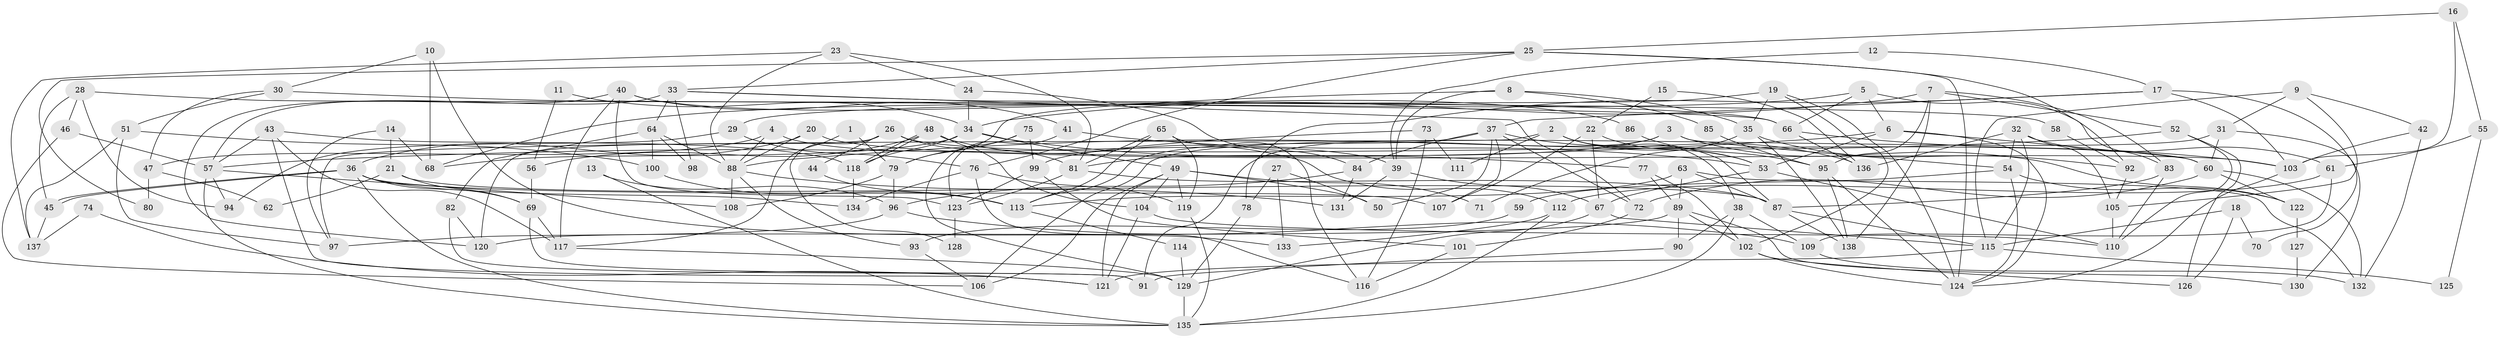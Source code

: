 // coarse degree distribution, {2: 0.14545454545454545, 7: 0.10909090909090909, 9: 0.05454545454545454, 8: 0.10909090909090909, 14: 0.01818181818181818, 4: 0.05454545454545454, 10: 0.03636363636363636, 3: 0.16363636363636364, 6: 0.07272727272727272, 18: 0.01818181818181818, 12: 0.03636363636363636, 11: 0.05454545454545454, 5: 0.10909090909090909, 15: 0.01818181818181818}
// Generated by graph-tools (version 1.1) at 2025/18/03/04/25 18:18:52]
// undirected, 138 vertices, 276 edges
graph export_dot {
graph [start="1"]
  node [color=gray90,style=filled];
  1;
  2;
  3;
  4;
  5;
  6;
  7;
  8;
  9;
  10;
  11;
  12;
  13;
  14;
  15;
  16;
  17;
  18;
  19;
  20;
  21;
  22;
  23;
  24;
  25;
  26;
  27;
  28;
  29;
  30;
  31;
  32;
  33;
  34;
  35;
  36;
  37;
  38;
  39;
  40;
  41;
  42;
  43;
  44;
  45;
  46;
  47;
  48;
  49;
  50;
  51;
  52;
  53;
  54;
  55;
  56;
  57;
  58;
  59;
  60;
  61;
  62;
  63;
  64;
  65;
  66;
  67;
  68;
  69;
  70;
  71;
  72;
  73;
  74;
  75;
  76;
  77;
  78;
  79;
  80;
  81;
  82;
  83;
  84;
  85;
  86;
  87;
  88;
  89;
  90;
  91;
  92;
  93;
  94;
  95;
  96;
  97;
  98;
  99;
  100;
  101;
  102;
  103;
  104;
  105;
  106;
  107;
  108;
  109;
  110;
  111;
  112;
  113;
  114;
  115;
  116;
  117;
  118;
  119;
  120;
  121;
  122;
  123;
  124;
  125;
  126;
  127;
  128;
  129;
  130;
  131;
  132;
  133;
  134;
  135;
  136;
  137;
  138;
  1 -- 79;
  1 -- 117;
  2 -- 53;
  2 -- 87;
  2 -- 38;
  2 -- 97;
  2 -- 111;
  3 -- 54;
  3 -- 81;
  3 -- 91;
  3 -- 122;
  4 -- 39;
  4 -- 88;
  4 -- 47;
  5 -- 6;
  5 -- 68;
  5 -- 66;
  5 -- 83;
  6 -- 60;
  6 -- 53;
  6 -- 57;
  6 -- 124;
  7 -- 34;
  7 -- 83;
  7 -- 52;
  7 -- 95;
  7 -- 138;
  8 -- 79;
  8 -- 39;
  8 -- 35;
  8 -- 85;
  9 -- 105;
  9 -- 115;
  9 -- 31;
  9 -- 42;
  10 -- 30;
  10 -- 133;
  10 -- 68;
  11 -- 34;
  11 -- 56;
  12 -- 17;
  12 -- 39;
  13 -- 96;
  13 -- 135;
  14 -- 68;
  14 -- 21;
  14 -- 97;
  15 -- 136;
  15 -- 22;
  16 -- 25;
  16 -- 103;
  16 -- 55;
  17 -- 103;
  17 -- 37;
  17 -- 70;
  17 -- 78;
  18 -- 115;
  18 -- 126;
  18 -- 70;
  19 -- 35;
  19 -- 124;
  19 -- 29;
  19 -- 102;
  20 -- 36;
  20 -- 103;
  20 -- 88;
  21 -- 69;
  21 -- 87;
  21 -- 62;
  22 -- 53;
  22 -- 67;
  22 -- 107;
  23 -- 137;
  23 -- 81;
  23 -- 24;
  23 -- 88;
  24 -- 84;
  24 -- 34;
  25 -- 124;
  25 -- 33;
  25 -- 76;
  25 -- 80;
  25 -- 92;
  26 -- 60;
  26 -- 81;
  26 -- 44;
  26 -- 120;
  26 -- 128;
  27 -- 78;
  27 -- 50;
  27 -- 133;
  28 -- 94;
  28 -- 46;
  28 -- 45;
  28 -- 58;
  29 -- 76;
  29 -- 94;
  30 -- 66;
  30 -- 51;
  30 -- 47;
  31 -- 60;
  31 -- 106;
  31 -- 130;
  32 -- 115;
  32 -- 61;
  32 -- 54;
  32 -- 105;
  32 -- 136;
  33 -- 57;
  33 -- 66;
  33 -- 64;
  33 -- 72;
  33 -- 98;
  34 -- 77;
  34 -- 49;
  34 -- 68;
  34 -- 118;
  35 -- 138;
  35 -- 71;
  35 -- 92;
  36 -- 45;
  36 -- 45;
  36 -- 107;
  36 -- 69;
  36 -- 134;
  36 -- 135;
  37 -- 72;
  37 -- 113;
  37 -- 50;
  37 -- 84;
  37 -- 107;
  37 -- 136;
  38 -- 135;
  38 -- 90;
  38 -- 109;
  39 -- 131;
  39 -- 67;
  40 -- 123;
  40 -- 117;
  40 -- 41;
  40 -- 86;
  40 -- 120;
  41 -- 53;
  41 -- 123;
  42 -- 103;
  42 -- 132;
  43 -- 118;
  43 -- 121;
  43 -- 57;
  43 -- 117;
  44 -- 113;
  45 -- 137;
  46 -- 57;
  46 -- 106;
  47 -- 62;
  47 -- 80;
  48 -- 104;
  48 -- 118;
  48 -- 118;
  48 -- 56;
  48 -- 112;
  49 -- 119;
  49 -- 50;
  49 -- 71;
  49 -- 104;
  49 -- 106;
  49 -- 121;
  51 -- 97;
  51 -- 100;
  51 -- 137;
  52 -- 88;
  52 -- 110;
  52 -- 126;
  53 -- 110;
  53 -- 67;
  54 -- 124;
  54 -- 59;
  54 -- 122;
  55 -- 61;
  55 -- 125;
  56 -- 69;
  57 -- 94;
  57 -- 108;
  57 -- 135;
  58 -- 92;
  59 -- 93;
  60 -- 132;
  60 -- 122;
  60 -- 72;
  61 -- 112;
  61 -- 109;
  63 -- 87;
  63 -- 89;
  63 -- 113;
  63 -- 132;
  64 -- 88;
  64 -- 82;
  64 -- 98;
  64 -- 100;
  65 -- 119;
  65 -- 116;
  65 -- 81;
  65 -- 113;
  66 -- 136;
  66 -- 103;
  67 -- 115;
  67 -- 129;
  69 -- 91;
  69 -- 117;
  72 -- 101;
  73 -- 116;
  73 -- 99;
  73 -- 111;
  74 -- 137;
  74 -- 121;
  75 -- 79;
  75 -- 129;
  75 -- 99;
  76 -- 134;
  76 -- 116;
  76 -- 119;
  77 -- 89;
  77 -- 102;
  78 -- 129;
  79 -- 96;
  79 -- 108;
  81 -- 87;
  81 -- 123;
  82 -- 120;
  82 -- 91;
  83 -- 110;
  83 -- 87;
  84 -- 96;
  84 -- 131;
  85 -- 95;
  86 -- 95;
  87 -- 138;
  87 -- 115;
  88 -- 93;
  88 -- 108;
  88 -- 131;
  89 -- 120;
  89 -- 90;
  89 -- 102;
  89 -- 130;
  90 -- 91;
  92 -- 105;
  93 -- 106;
  95 -- 124;
  95 -- 138;
  96 -- 97;
  96 -- 109;
  99 -- 123;
  99 -- 101;
  100 -- 113;
  101 -- 116;
  102 -- 124;
  102 -- 126;
  103 -- 124;
  104 -- 110;
  104 -- 121;
  105 -- 110;
  109 -- 132;
  112 -- 135;
  112 -- 133;
  113 -- 114;
  114 -- 129;
  115 -- 121;
  115 -- 125;
  117 -- 129;
  118 -- 134;
  119 -- 135;
  122 -- 127;
  123 -- 128;
  127 -- 130;
  129 -- 135;
}
